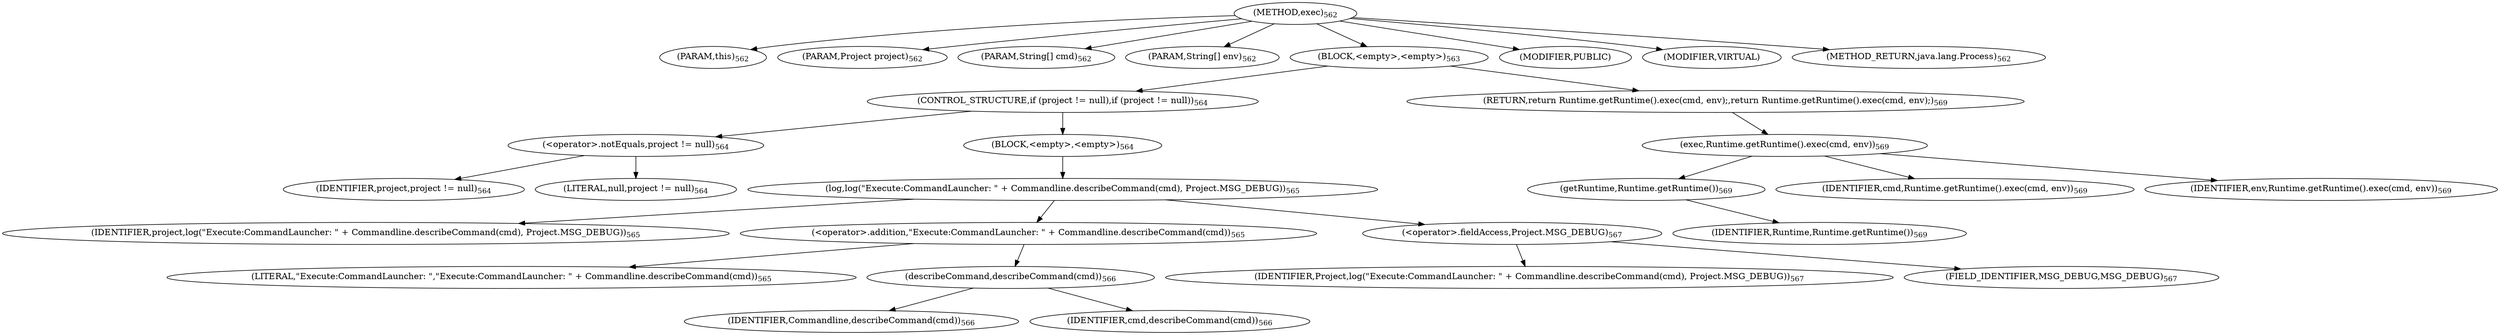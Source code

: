 digraph "exec" {  
"1093" [label = <(METHOD,exec)<SUB>562</SUB>> ]
"1094" [label = <(PARAM,this)<SUB>562</SUB>> ]
"1095" [label = <(PARAM,Project project)<SUB>562</SUB>> ]
"1096" [label = <(PARAM,String[] cmd)<SUB>562</SUB>> ]
"1097" [label = <(PARAM,String[] env)<SUB>562</SUB>> ]
"1098" [label = <(BLOCK,&lt;empty&gt;,&lt;empty&gt;)<SUB>563</SUB>> ]
"1099" [label = <(CONTROL_STRUCTURE,if (project != null),if (project != null))<SUB>564</SUB>> ]
"1100" [label = <(&lt;operator&gt;.notEquals,project != null)<SUB>564</SUB>> ]
"1101" [label = <(IDENTIFIER,project,project != null)<SUB>564</SUB>> ]
"1102" [label = <(LITERAL,null,project != null)<SUB>564</SUB>> ]
"1103" [label = <(BLOCK,&lt;empty&gt;,&lt;empty&gt;)<SUB>564</SUB>> ]
"1104" [label = <(log,log(&quot;Execute:CommandLauncher: &quot; + Commandline.describeCommand(cmd), Project.MSG_DEBUG))<SUB>565</SUB>> ]
"1105" [label = <(IDENTIFIER,project,log(&quot;Execute:CommandLauncher: &quot; + Commandline.describeCommand(cmd), Project.MSG_DEBUG))<SUB>565</SUB>> ]
"1106" [label = <(&lt;operator&gt;.addition,&quot;Execute:CommandLauncher: &quot; + Commandline.describeCommand(cmd))<SUB>565</SUB>> ]
"1107" [label = <(LITERAL,&quot;Execute:CommandLauncher: &quot;,&quot;Execute:CommandLauncher: &quot; + Commandline.describeCommand(cmd))<SUB>565</SUB>> ]
"1108" [label = <(describeCommand,describeCommand(cmd))<SUB>566</SUB>> ]
"1109" [label = <(IDENTIFIER,Commandline,describeCommand(cmd))<SUB>566</SUB>> ]
"1110" [label = <(IDENTIFIER,cmd,describeCommand(cmd))<SUB>566</SUB>> ]
"1111" [label = <(&lt;operator&gt;.fieldAccess,Project.MSG_DEBUG)<SUB>567</SUB>> ]
"1112" [label = <(IDENTIFIER,Project,log(&quot;Execute:CommandLauncher: &quot; + Commandline.describeCommand(cmd), Project.MSG_DEBUG))<SUB>567</SUB>> ]
"1113" [label = <(FIELD_IDENTIFIER,MSG_DEBUG,MSG_DEBUG)<SUB>567</SUB>> ]
"1114" [label = <(RETURN,return Runtime.getRuntime().exec(cmd, env);,return Runtime.getRuntime().exec(cmd, env);)<SUB>569</SUB>> ]
"1115" [label = <(exec,Runtime.getRuntime().exec(cmd, env))<SUB>569</SUB>> ]
"1116" [label = <(getRuntime,Runtime.getRuntime())<SUB>569</SUB>> ]
"1117" [label = <(IDENTIFIER,Runtime,Runtime.getRuntime())<SUB>569</SUB>> ]
"1118" [label = <(IDENTIFIER,cmd,Runtime.getRuntime().exec(cmd, env))<SUB>569</SUB>> ]
"1119" [label = <(IDENTIFIER,env,Runtime.getRuntime().exec(cmd, env))<SUB>569</SUB>> ]
"1120" [label = <(MODIFIER,PUBLIC)> ]
"1121" [label = <(MODIFIER,VIRTUAL)> ]
"1122" [label = <(METHOD_RETURN,java.lang.Process)<SUB>562</SUB>> ]
  "1093" -> "1094" 
  "1093" -> "1095" 
  "1093" -> "1096" 
  "1093" -> "1097" 
  "1093" -> "1098" 
  "1093" -> "1120" 
  "1093" -> "1121" 
  "1093" -> "1122" 
  "1098" -> "1099" 
  "1098" -> "1114" 
  "1099" -> "1100" 
  "1099" -> "1103" 
  "1100" -> "1101" 
  "1100" -> "1102" 
  "1103" -> "1104" 
  "1104" -> "1105" 
  "1104" -> "1106" 
  "1104" -> "1111" 
  "1106" -> "1107" 
  "1106" -> "1108" 
  "1108" -> "1109" 
  "1108" -> "1110" 
  "1111" -> "1112" 
  "1111" -> "1113" 
  "1114" -> "1115" 
  "1115" -> "1116" 
  "1115" -> "1118" 
  "1115" -> "1119" 
  "1116" -> "1117" 
}
